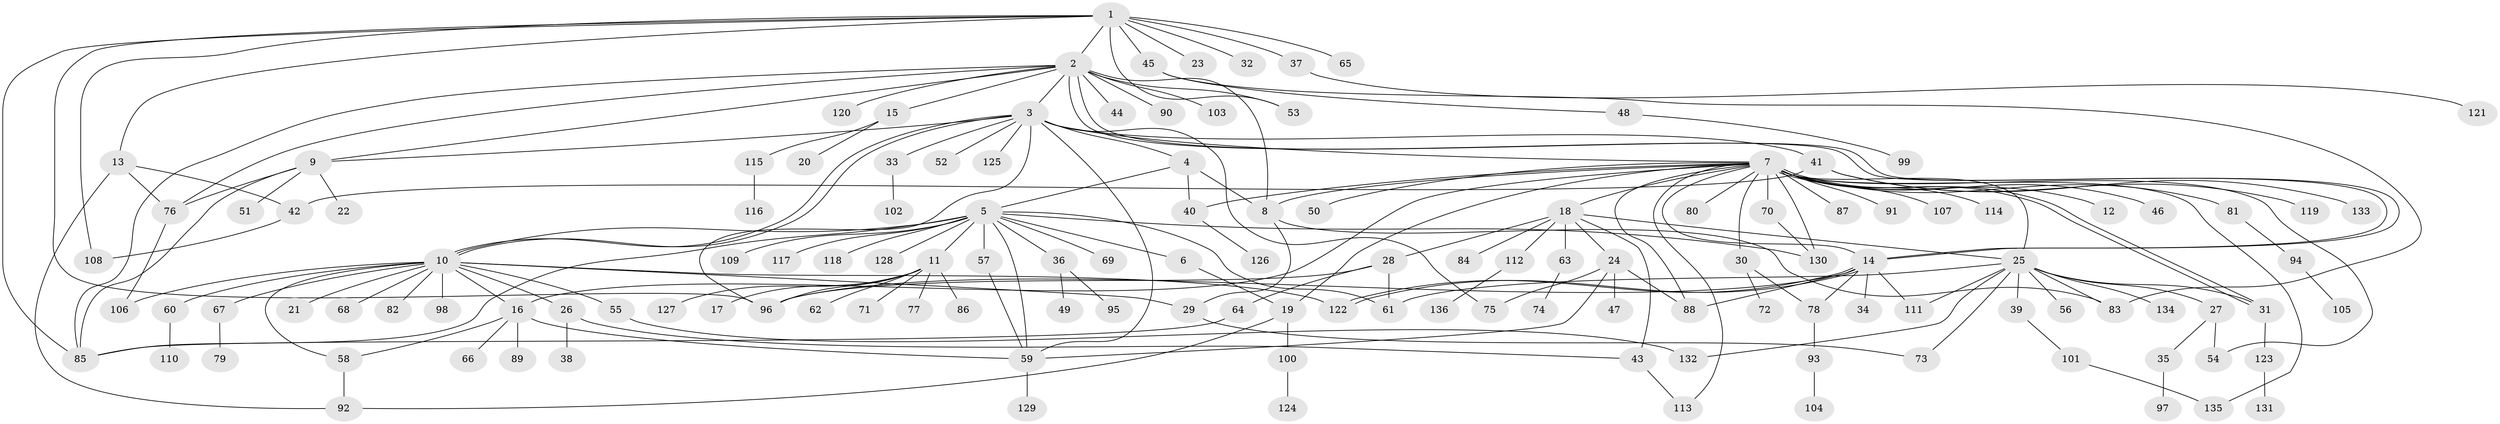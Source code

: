// coarse degree distribution, {11: 0.012345679012345678, 1: 0.7037037037037037, 21: 0.012345679012345678, 2: 0.1728395061728395, 3: 0.012345679012345678, 9: 0.024691358024691357, 6: 0.024691358024691357, 29: 0.012345679012345678, 4: 0.012345679012345678, 5: 0.012345679012345678}
// Generated by graph-tools (version 1.1) at 2025/50/03/04/25 21:50:11]
// undirected, 136 vertices, 189 edges
graph export_dot {
graph [start="1"]
  node [color=gray90,style=filled];
  1;
  2;
  3;
  4;
  5;
  6;
  7;
  8;
  9;
  10;
  11;
  12;
  13;
  14;
  15;
  16;
  17;
  18;
  19;
  20;
  21;
  22;
  23;
  24;
  25;
  26;
  27;
  28;
  29;
  30;
  31;
  32;
  33;
  34;
  35;
  36;
  37;
  38;
  39;
  40;
  41;
  42;
  43;
  44;
  45;
  46;
  47;
  48;
  49;
  50;
  51;
  52;
  53;
  54;
  55;
  56;
  57;
  58;
  59;
  60;
  61;
  62;
  63;
  64;
  65;
  66;
  67;
  68;
  69;
  70;
  71;
  72;
  73;
  74;
  75;
  76;
  77;
  78;
  79;
  80;
  81;
  82;
  83;
  84;
  85;
  86;
  87;
  88;
  89;
  90;
  91;
  92;
  93;
  94;
  95;
  96;
  97;
  98;
  99;
  100;
  101;
  102;
  103;
  104;
  105;
  106;
  107;
  108;
  109;
  110;
  111;
  112;
  113;
  114;
  115;
  116;
  117;
  118;
  119;
  120;
  121;
  122;
  123;
  124;
  125;
  126;
  127;
  128;
  129;
  130;
  131;
  132;
  133;
  134;
  135;
  136;
  1 -- 2;
  1 -- 13;
  1 -- 23;
  1 -- 32;
  1 -- 37;
  1 -- 45;
  1 -- 53;
  1 -- 65;
  1 -- 85;
  1 -- 96;
  1 -- 108;
  2 -- 3;
  2 -- 8;
  2 -- 9;
  2 -- 14;
  2 -- 14;
  2 -- 15;
  2 -- 44;
  2 -- 53;
  2 -- 76;
  2 -- 85;
  2 -- 90;
  2 -- 103;
  2 -- 120;
  3 -- 4;
  3 -- 7;
  3 -- 9;
  3 -- 10;
  3 -- 10;
  3 -- 33;
  3 -- 41;
  3 -- 52;
  3 -- 59;
  3 -- 75;
  3 -- 96;
  3 -- 125;
  4 -- 5;
  4 -- 8;
  4 -- 40;
  5 -- 6;
  5 -- 10;
  5 -- 11;
  5 -- 36;
  5 -- 57;
  5 -- 59;
  5 -- 61;
  5 -- 69;
  5 -- 85;
  5 -- 109;
  5 -- 117;
  5 -- 118;
  5 -- 128;
  5 -- 130;
  6 -- 19;
  7 -- 8;
  7 -- 12;
  7 -- 14;
  7 -- 16;
  7 -- 18;
  7 -- 19;
  7 -- 25;
  7 -- 30;
  7 -- 31;
  7 -- 31;
  7 -- 40;
  7 -- 46;
  7 -- 50;
  7 -- 54;
  7 -- 70;
  7 -- 80;
  7 -- 81;
  7 -- 87;
  7 -- 88;
  7 -- 91;
  7 -- 107;
  7 -- 113;
  7 -- 114;
  7 -- 130;
  7 -- 135;
  8 -- 29;
  8 -- 83;
  9 -- 22;
  9 -- 51;
  9 -- 76;
  9 -- 85;
  10 -- 16;
  10 -- 21;
  10 -- 26;
  10 -- 29;
  10 -- 55;
  10 -- 58;
  10 -- 60;
  10 -- 67;
  10 -- 68;
  10 -- 82;
  10 -- 98;
  10 -- 106;
  10 -- 122;
  11 -- 17;
  11 -- 62;
  11 -- 71;
  11 -- 77;
  11 -- 86;
  11 -- 96;
  11 -- 127;
  13 -- 42;
  13 -- 76;
  13 -- 92;
  14 -- 34;
  14 -- 78;
  14 -- 88;
  14 -- 96;
  14 -- 111;
  14 -- 122;
  14 -- 122;
  15 -- 20;
  15 -- 115;
  16 -- 58;
  16 -- 59;
  16 -- 66;
  16 -- 89;
  18 -- 24;
  18 -- 25;
  18 -- 28;
  18 -- 43;
  18 -- 63;
  18 -- 84;
  18 -- 112;
  19 -- 92;
  19 -- 100;
  24 -- 47;
  24 -- 59;
  24 -- 75;
  24 -- 88;
  25 -- 27;
  25 -- 31;
  25 -- 39;
  25 -- 56;
  25 -- 61;
  25 -- 73;
  25 -- 83;
  25 -- 111;
  25 -- 132;
  25 -- 134;
  26 -- 38;
  26 -- 43;
  27 -- 35;
  27 -- 54;
  28 -- 61;
  28 -- 64;
  28 -- 96;
  29 -- 73;
  30 -- 72;
  30 -- 78;
  31 -- 123;
  33 -- 102;
  35 -- 97;
  36 -- 49;
  36 -- 95;
  37 -- 121;
  39 -- 101;
  40 -- 126;
  41 -- 42;
  41 -- 119;
  41 -- 133;
  42 -- 108;
  43 -- 113;
  45 -- 48;
  45 -- 83;
  48 -- 99;
  55 -- 132;
  57 -- 59;
  58 -- 92;
  59 -- 129;
  60 -- 110;
  63 -- 74;
  64 -- 85;
  67 -- 79;
  70 -- 130;
  76 -- 106;
  78 -- 93;
  81 -- 94;
  93 -- 104;
  94 -- 105;
  100 -- 124;
  101 -- 135;
  112 -- 136;
  115 -- 116;
  123 -- 131;
}
